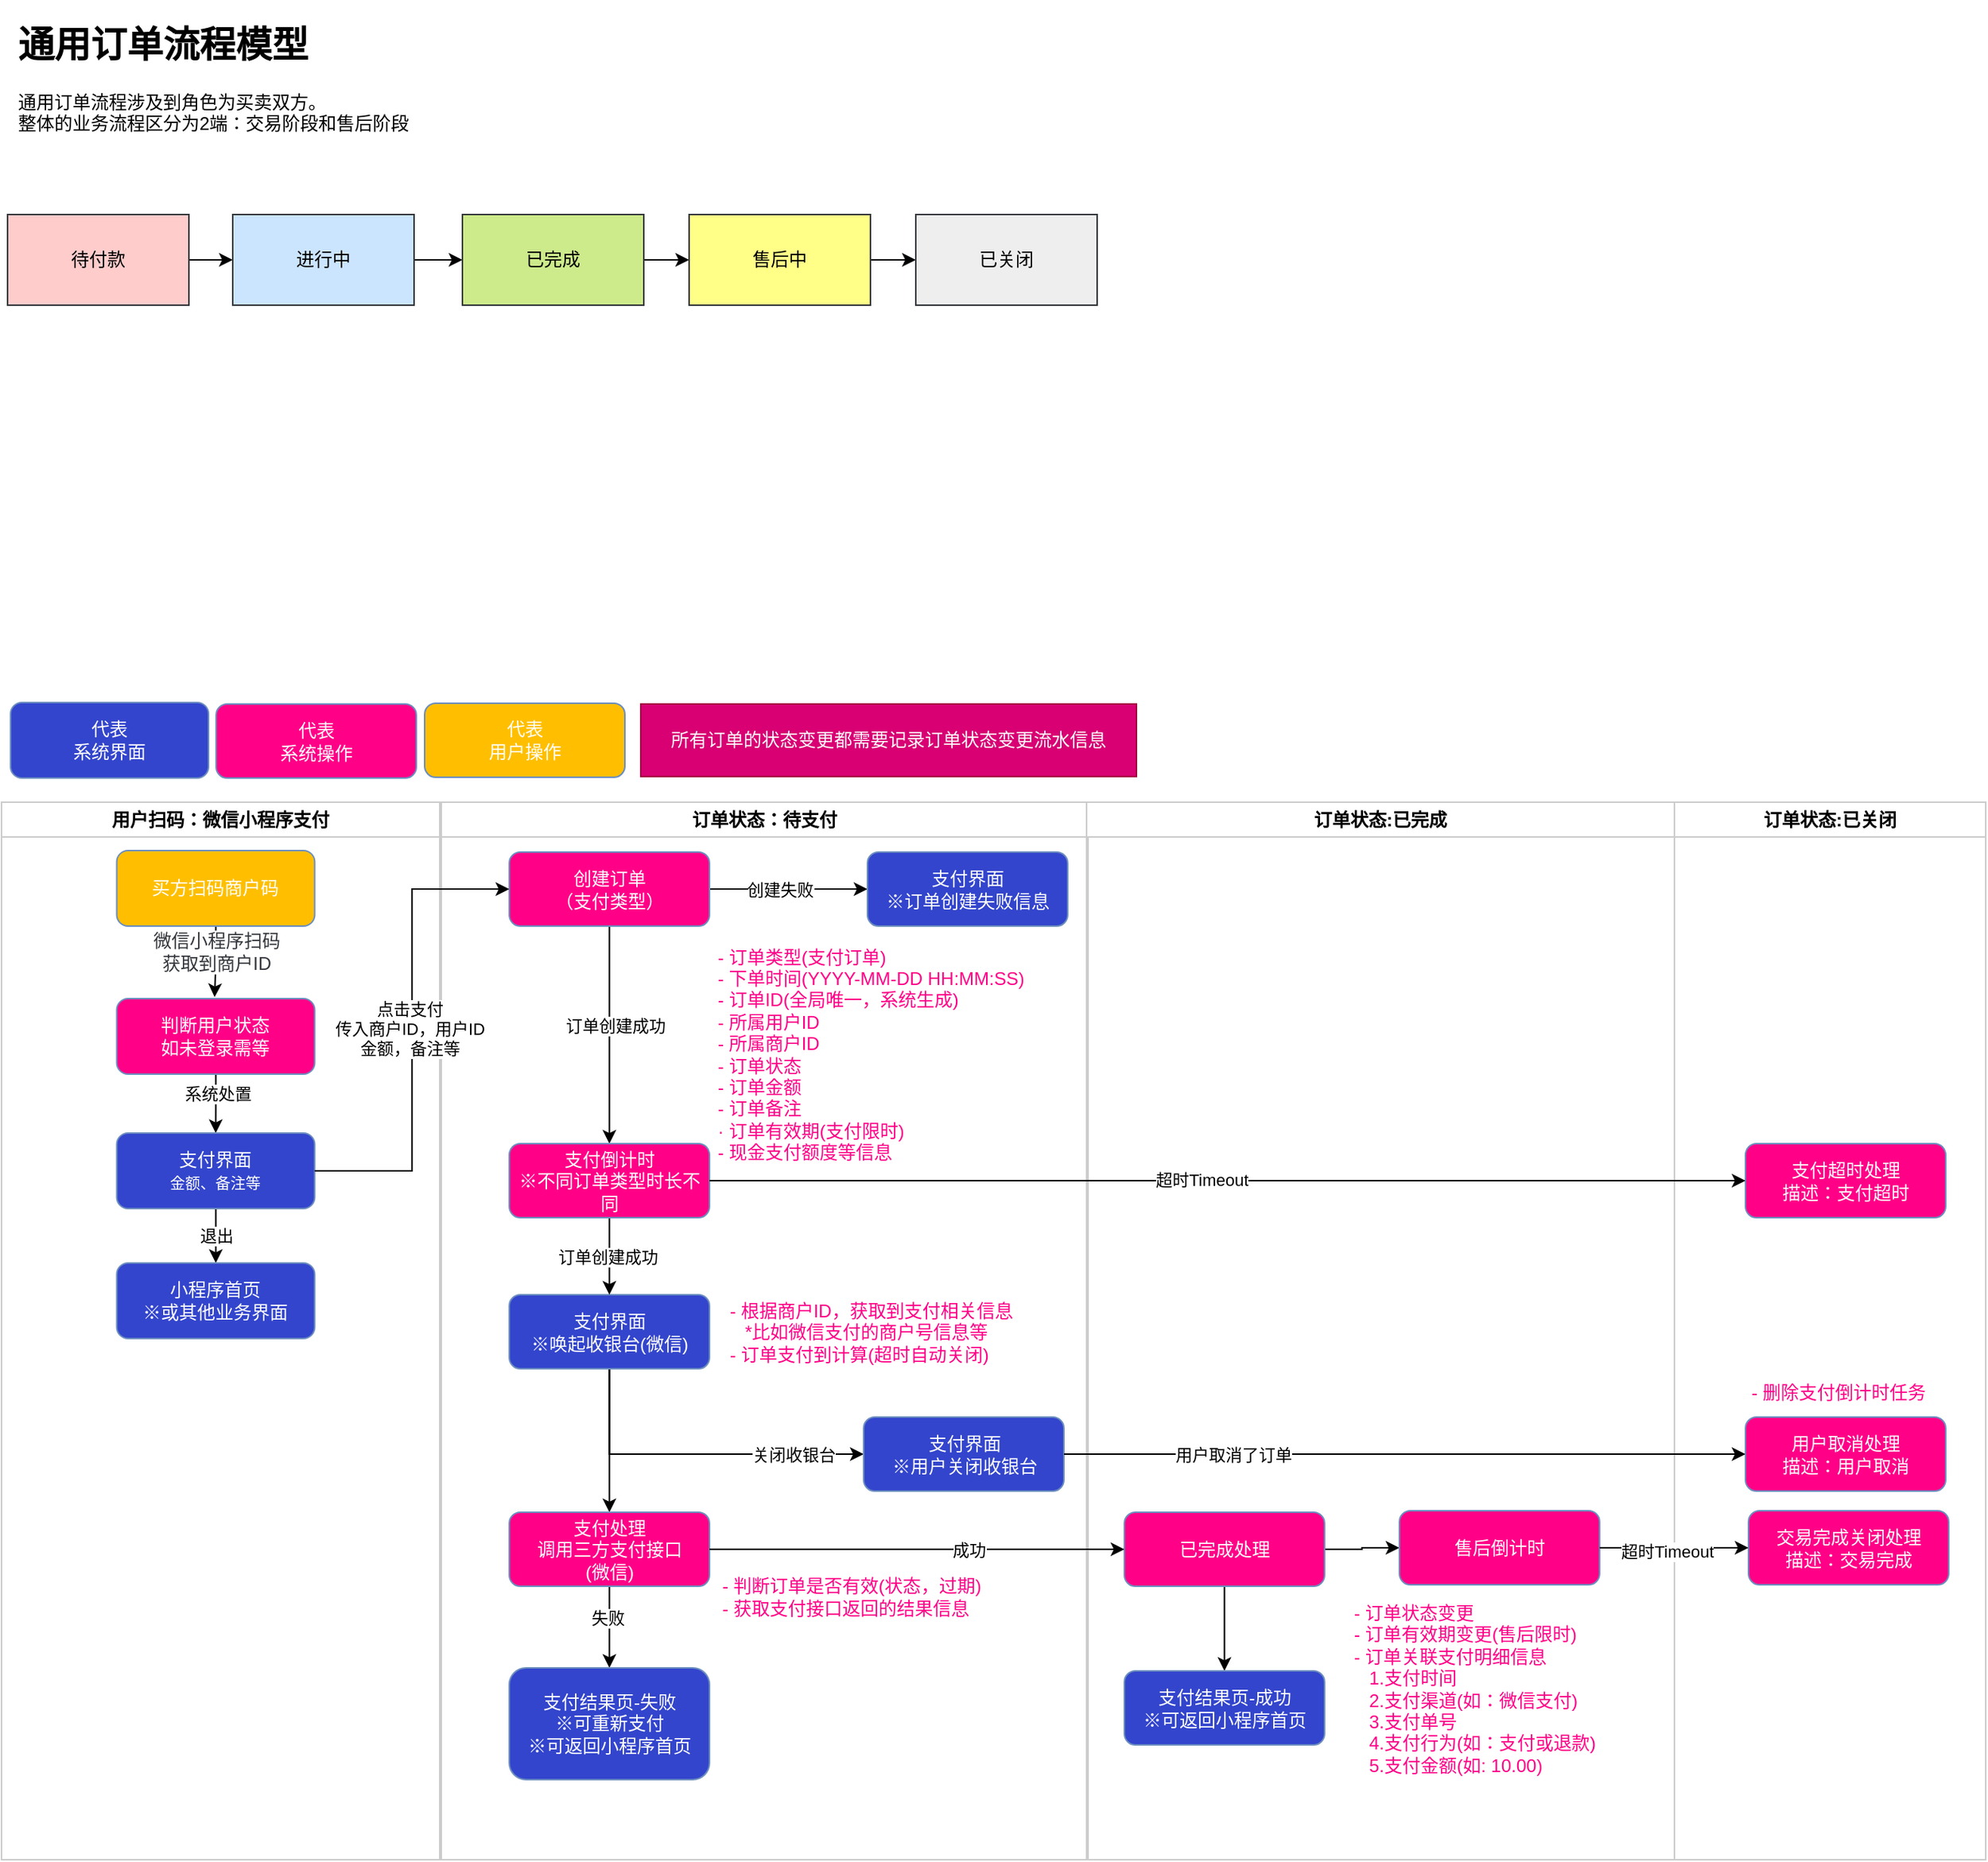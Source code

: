 <mxfile version="22.1.0" type="github">
  <diagram name="订单状态" id="O3KAAAbpH9t8ICp0gVx-">
    <mxGraphModel dx="5240" dy="2159" grid="0" gridSize="10" guides="1" tooltips="1" connect="1" arrows="1" fold="1" page="0" pageScale="1" pageWidth="827" pageHeight="1169" math="0" shadow="0">
      <root>
        <mxCell id="0" />
        <mxCell id="1" parent="0" />
        <mxCell id="49y2JjZSjfnPFW-xxPCn-1" value="&lt;h1&gt;通用订单流程模型&lt;/h1&gt;&lt;div&gt;通用订单流程涉及到角色为买卖双方。&lt;/div&gt;&lt;div&gt;整体的业务流程区分为2端：交易阶段和售后阶段&lt;/div&gt;" style="text;html=1;strokeColor=none;fillColor=none;spacing=5;spacingTop=-20;whiteSpace=wrap;overflow=hidden;rounded=0;" parent="1" vertex="1">
          <mxGeometry x="-2505" y="-600" width="510" height="120" as="geometry" />
        </mxCell>
        <mxCell id="49y2JjZSjfnPFW-xxPCn-4" value="" style="edgeStyle=orthogonalEdgeStyle;rounded=0;orthogonalLoop=1;jettySize=auto;html=1;" parent="1" source="49y2JjZSjfnPFW-xxPCn-2" target="49y2JjZSjfnPFW-xxPCn-3" edge="1">
          <mxGeometry relative="1" as="geometry" />
        </mxCell>
        <mxCell id="49y2JjZSjfnPFW-xxPCn-2" value="待付款" style="rounded=0;whiteSpace=wrap;html=1;fillColor=#ffcccc;strokeColor=#36393d;direction=east;" parent="1" vertex="1">
          <mxGeometry x="-2507" y="-468" width="120" height="60" as="geometry" />
        </mxCell>
        <mxCell id="49y2JjZSjfnPFW-xxPCn-6" value="" style="edgeStyle=orthogonalEdgeStyle;rounded=0;orthogonalLoop=1;jettySize=auto;html=1;" parent="1" source="49y2JjZSjfnPFW-xxPCn-3" target="49y2JjZSjfnPFW-xxPCn-5" edge="1">
          <mxGeometry relative="1" as="geometry" />
        </mxCell>
        <mxCell id="49y2JjZSjfnPFW-xxPCn-3" value="进行中" style="rounded=0;whiteSpace=wrap;html=1;fillColor=#cce5ff;strokeColor=#36393d;direction=east;" parent="1" vertex="1">
          <mxGeometry x="-2358" y="-468" width="120" height="60" as="geometry" />
        </mxCell>
        <mxCell id="49y2JjZSjfnPFW-xxPCn-8" value="" style="edgeStyle=orthogonalEdgeStyle;rounded=0;orthogonalLoop=1;jettySize=auto;html=1;" parent="1" source="49y2JjZSjfnPFW-xxPCn-5" target="49y2JjZSjfnPFW-xxPCn-7" edge="1">
          <mxGeometry relative="1" as="geometry" />
        </mxCell>
        <mxCell id="49y2JjZSjfnPFW-xxPCn-5" value="已完成" style="rounded=0;whiteSpace=wrap;html=1;fillColor=#cdeb8b;strokeColor=#36393d;direction=east;" parent="1" vertex="1">
          <mxGeometry x="-2206" y="-468" width="120" height="60" as="geometry" />
        </mxCell>
        <mxCell id="49y2JjZSjfnPFW-xxPCn-10" value="" style="edgeStyle=orthogonalEdgeStyle;rounded=0;orthogonalLoop=1;jettySize=auto;html=1;" parent="1" source="49y2JjZSjfnPFW-xxPCn-7" target="49y2JjZSjfnPFW-xxPCn-9" edge="1">
          <mxGeometry relative="1" as="geometry" />
        </mxCell>
        <mxCell id="49y2JjZSjfnPFW-xxPCn-7" value="售后中" style="rounded=0;whiteSpace=wrap;html=1;fillColor=#ffff88;strokeColor=#36393d;direction=east;" parent="1" vertex="1">
          <mxGeometry x="-2056" y="-468" width="120" height="60" as="geometry" />
        </mxCell>
        <mxCell id="49y2JjZSjfnPFW-xxPCn-9" value="已关闭" style="rounded=0;whiteSpace=wrap;html=1;fillColor=#eeeeee;strokeColor=#36393d;direction=east;" parent="1" vertex="1">
          <mxGeometry x="-1906" y="-468" width="120" height="60" as="geometry" />
        </mxCell>
        <mxCell id="49y2JjZSjfnPFW-xxPCn-39" value="用户扫码：微信小程序支付" style="swimlane;whiteSpace=wrap;html=1;strokeColor=#CCCCCC;" parent="1" vertex="1">
          <mxGeometry x="-2511" y="-79" width="290" height="700" as="geometry">
            <mxRectangle x="30" y="320" width="179" height="26" as="alternateBounds" />
          </mxGeometry>
        </mxCell>
        <mxCell id="49y2JjZSjfnPFW-xxPCn-40" style="edgeStyle=orthogonalEdgeStyle;rounded=0;orthogonalLoop=1;jettySize=auto;html=1;entryX=0.5;entryY=0;entryDx=0;entryDy=0;fontFamily=Helvetica;fontSize=12;fontColor=#FFF;" parent="49y2JjZSjfnPFW-xxPCn-39" source="49y2JjZSjfnPFW-xxPCn-42" edge="1">
          <mxGeometry relative="1" as="geometry">
            <mxPoint x="141" y="129" as="targetPoint" />
          </mxGeometry>
        </mxCell>
        <mxCell id="49y2JjZSjfnPFW-xxPCn-41" value="&lt;font color=&quot;#34373c&quot;&gt;微信小程序扫码&lt;br&gt;获取到商户ID&lt;br&gt;&lt;/font&gt;" style="edgeLabel;html=1;align=center;verticalAlign=middle;resizable=0;points=[];fontSize=12;fontFamily=Helvetica;fontColor=#FFF;" parent="49y2JjZSjfnPFW-xxPCn-40" vertex="1" connectable="0">
          <mxGeometry x="-0.232" relative="1" as="geometry">
            <mxPoint y="-1" as="offset" />
          </mxGeometry>
        </mxCell>
        <mxCell id="49y2JjZSjfnPFW-xxPCn-42" value="买方扫码商户码" style="rounded=1;whiteSpace=wrap;html=1;fillColor=#FFBF00;strokeColor=#6c8ebf;fontColor=#FFF;" parent="49y2JjZSjfnPFW-xxPCn-39" vertex="1">
          <mxGeometry x="76.25" y="32" width="131" height="50" as="geometry" />
        </mxCell>
        <mxCell id="49y2JjZSjfnPFW-xxPCn-61" style="edgeStyle=orthogonalEdgeStyle;rounded=0;orthogonalLoop=1;jettySize=auto;html=1;entryX=0.5;entryY=0;entryDx=0;entryDy=0;" parent="49y2JjZSjfnPFW-xxPCn-39" source="49y2JjZSjfnPFW-xxPCn-58" target="49y2JjZSjfnPFW-xxPCn-60" edge="1">
          <mxGeometry relative="1" as="geometry" />
        </mxCell>
        <mxCell id="49y2JjZSjfnPFW-xxPCn-64" value="系统处置" style="edgeLabel;html=1;align=center;verticalAlign=middle;resizable=0;points=[];" parent="49y2JjZSjfnPFW-xxPCn-61" vertex="1" connectable="0">
          <mxGeometry x="-0.367" y="1" relative="1" as="geometry">
            <mxPoint as="offset" />
          </mxGeometry>
        </mxCell>
        <mxCell id="49y2JjZSjfnPFW-xxPCn-58" value="判断用户状态&lt;br&gt;如未登录需等" style="rounded=1;whiteSpace=wrap;html=1;fillColor=#FF0087;strokeColor=#6c8ebf;fontColor=#FFF;" parent="49y2JjZSjfnPFW-xxPCn-39" vertex="1">
          <mxGeometry x="76.25" y="130" width="131" height="50" as="geometry" />
        </mxCell>
        <mxCell id="49y2JjZSjfnPFW-xxPCn-63" value="退出" style="edgeStyle=orthogonalEdgeStyle;rounded=0;orthogonalLoop=1;jettySize=auto;html=1;" parent="49y2JjZSjfnPFW-xxPCn-39" source="49y2JjZSjfnPFW-xxPCn-60" target="49y2JjZSjfnPFW-xxPCn-62" edge="1">
          <mxGeometry relative="1" as="geometry" />
        </mxCell>
        <mxCell id="49y2JjZSjfnPFW-xxPCn-60" value="支付界面&lt;br&gt;&lt;font style=&quot;font-size: 10px;&quot;&gt;金额、备注等&lt;/font&gt;" style="rounded=1;whiteSpace=wrap;html=1;fillColor=#3345CC;strokeColor=#6c8ebf;fontColor=#FFF;" parent="49y2JjZSjfnPFW-xxPCn-39" vertex="1">
          <mxGeometry x="76.25" y="219" width="131" height="50" as="geometry" />
        </mxCell>
        <mxCell id="49y2JjZSjfnPFW-xxPCn-62" value="小程序首页&lt;br&gt;※或其他业务界面" style="rounded=1;whiteSpace=wrap;html=1;fillColor=#3345CC;strokeColor=#6c8ebf;fontColor=#FFF;" parent="49y2JjZSjfnPFW-xxPCn-39" vertex="1">
          <mxGeometry x="76.25" y="305" width="131" height="50" as="geometry" />
        </mxCell>
        <mxCell id="49y2JjZSjfnPFW-xxPCn-65" value="订单状态：待支付" style="swimlane;whiteSpace=wrap;html=1;strokeColor=#CCCCCC;" parent="1" vertex="1">
          <mxGeometry x="-2220" y="-79" width="428" height="700" as="geometry" />
        </mxCell>
        <mxCell id="49y2JjZSjfnPFW-xxPCn-71" style="edgeStyle=orthogonalEdgeStyle;rounded=0;orthogonalLoop=1;jettySize=auto;html=1;entryX=0;entryY=0.5;entryDx=0;entryDy=0;" parent="49y2JjZSjfnPFW-xxPCn-65" source="49y2JjZSjfnPFW-xxPCn-66" target="49y2JjZSjfnPFW-xxPCn-70" edge="1">
          <mxGeometry relative="1" as="geometry" />
        </mxCell>
        <mxCell id="49y2JjZSjfnPFW-xxPCn-72" value="创建失败" style="edgeLabel;html=1;align=center;verticalAlign=middle;resizable=0;points=[];" parent="49y2JjZSjfnPFW-xxPCn-71" vertex="1" connectable="0">
          <mxGeometry x="-0.206" y="-4" relative="1" as="geometry">
            <mxPoint x="5" y="-4" as="offset" />
          </mxGeometry>
        </mxCell>
        <mxCell id="49y2JjZSjfnPFW-xxPCn-138" style="edgeStyle=orthogonalEdgeStyle;rounded=0;orthogonalLoop=1;jettySize=auto;html=1;entryX=0.5;entryY=0;entryDx=0;entryDy=0;" parent="49y2JjZSjfnPFW-xxPCn-65" source="49y2JjZSjfnPFW-xxPCn-66" target="49y2JjZSjfnPFW-xxPCn-137" edge="1">
          <mxGeometry relative="1" as="geometry" />
        </mxCell>
        <mxCell id="49y2JjZSjfnPFW-xxPCn-141" value="订单创建成功" style="edgeLabel;html=1;align=center;verticalAlign=middle;resizable=0;points=[];" parent="49y2JjZSjfnPFW-xxPCn-138" vertex="1" connectable="0">
          <mxGeometry x="-0.092" y="3" relative="1" as="geometry">
            <mxPoint as="offset" />
          </mxGeometry>
        </mxCell>
        <mxCell id="49y2JjZSjfnPFW-xxPCn-66" value="创建订单&lt;br&gt;（支付类型）" style="rounded=1;whiteSpace=wrap;html=1;fillColor=#FF0087;strokeColor=#6c8ebf;fontColor=#FFF;" parent="49y2JjZSjfnPFW-xxPCn-65" vertex="1">
          <mxGeometry x="45" y="33" width="132.5" height="49" as="geometry" />
        </mxCell>
        <mxCell id="49y2JjZSjfnPFW-xxPCn-70" value="支付界面&lt;br&gt;※订单创建失败信息" style="rounded=1;whiteSpace=wrap;html=1;fillColor=#3345CC;strokeColor=#6c8ebf;fontColor=#FFF;" parent="49y2JjZSjfnPFW-xxPCn-65" vertex="1">
          <mxGeometry x="282" y="33" width="132.5" height="49" as="geometry" />
        </mxCell>
        <mxCell id="49y2JjZSjfnPFW-xxPCn-67" value="- 订单类型(支付订单)&lt;br&gt;- 下单时间(YYYY-MM-DD HH:MM:SS)&lt;br&gt;- 订单ID(全局唯一，系统生成)&lt;br&gt;- 所属用户ID&lt;br&gt;- 所属商户ID&lt;br&gt;- 订单状态&lt;br&gt;- 订单金额&lt;br&gt;- 订单备注&lt;br&gt;· 订单有效期(支付限时)&lt;br&gt;- 现金支付额度等信息" style="text;html=1;strokeColor=none;fillColor=none;align=left;verticalAlign=middle;whiteSpace=wrap;rounded=0;fontSize=12;fontFamily=Helvetica;fontColor=#FF0087;" parent="49y2JjZSjfnPFW-xxPCn-65" vertex="1">
          <mxGeometry x="181" y="86" width="231" height="161" as="geometry" />
        </mxCell>
        <mxCell id="49y2JjZSjfnPFW-xxPCn-142" style="edgeStyle=orthogonalEdgeStyle;rounded=0;orthogonalLoop=1;jettySize=auto;html=1;entryX=0;entryY=0.5;entryDx=0;entryDy=0;" parent="49y2JjZSjfnPFW-xxPCn-65" source="49y2JjZSjfnPFW-xxPCn-73" target="49y2JjZSjfnPFW-xxPCn-87" edge="1">
          <mxGeometry relative="1" as="geometry">
            <Array as="points">
              <mxPoint x="111" y="432" />
            </Array>
          </mxGeometry>
        </mxCell>
        <mxCell id="49y2JjZSjfnPFW-xxPCn-143" value="关闭收银台" style="edgeLabel;html=1;align=center;verticalAlign=middle;resizable=0;points=[];" parent="49y2JjZSjfnPFW-xxPCn-142" vertex="1" connectable="0">
          <mxGeometry x="0.621" y="-1" relative="1" as="geometry">
            <mxPoint x="-4" y="-1" as="offset" />
          </mxGeometry>
        </mxCell>
        <mxCell id="f1P4lGSasqayBtfQSkuf-2" style="edgeStyle=orthogonalEdgeStyle;rounded=0;orthogonalLoop=1;jettySize=auto;html=1;entryX=0.5;entryY=0;entryDx=0;entryDy=0;" edge="1" parent="49y2JjZSjfnPFW-xxPCn-65" source="49y2JjZSjfnPFW-xxPCn-73" target="f1P4lGSasqayBtfQSkuf-1">
          <mxGeometry relative="1" as="geometry" />
        </mxCell>
        <mxCell id="49y2JjZSjfnPFW-xxPCn-73" value="支付界面&lt;br&gt;※唤起收银台(微信)" style="rounded=1;whiteSpace=wrap;html=1;fillColor=#3345CC;strokeColor=#6c8ebf;fontColor=#FFF;" parent="49y2JjZSjfnPFW-xxPCn-65" vertex="1">
          <mxGeometry x="45" y="326" width="132.5" height="49" as="geometry" />
        </mxCell>
        <mxCell id="49y2JjZSjfnPFW-xxPCn-77" value="- 根据商户ID，获取到支付相关信息&lt;br&gt;&amp;nbsp; &amp;nbsp;*比如微信支付的商户号信息等&lt;br&gt;- 订单支付到计算(超时自动关闭)" style="text;html=1;strokeColor=none;fillColor=none;align=left;verticalAlign=middle;whiteSpace=wrap;rounded=0;fontSize=12;fontFamily=Helvetica;fontColor=#FF0087;" parent="49y2JjZSjfnPFW-xxPCn-65" vertex="1">
          <mxGeometry x="189" y="328" width="231" height="45" as="geometry" />
        </mxCell>
        <mxCell id="49y2JjZSjfnPFW-xxPCn-139" style="edgeStyle=orthogonalEdgeStyle;rounded=0;orthogonalLoop=1;jettySize=auto;html=1;entryX=0.5;entryY=0;entryDx=0;entryDy=0;" parent="49y2JjZSjfnPFW-xxPCn-65" source="49y2JjZSjfnPFW-xxPCn-137" target="49y2JjZSjfnPFW-xxPCn-73" edge="1">
          <mxGeometry relative="1" as="geometry" />
        </mxCell>
        <mxCell id="49y2JjZSjfnPFW-xxPCn-140" value="订单创建成功" style="edgeLabel;html=1;align=center;verticalAlign=middle;resizable=0;points=[];" parent="49y2JjZSjfnPFW-xxPCn-139" vertex="1" connectable="0">
          <mxGeometry x="0.038" y="-2" relative="1" as="geometry">
            <mxPoint y="-1" as="offset" />
          </mxGeometry>
        </mxCell>
        <mxCell id="49y2JjZSjfnPFW-xxPCn-137" value="支付倒计时&lt;br&gt;※不同订单类型时长不同" style="rounded=1;whiteSpace=wrap;html=1;fillColor=#FF0087;strokeColor=#6c8ebf;fontColor=#FFF;" parent="49y2JjZSjfnPFW-xxPCn-65" vertex="1">
          <mxGeometry x="45" y="226" width="132.5" height="49" as="geometry" />
        </mxCell>
        <mxCell id="49y2JjZSjfnPFW-xxPCn-87" value="支付界面&lt;br&gt;※用户关闭收银台" style="rounded=1;whiteSpace=wrap;html=1;fillColor=#3345CC;strokeColor=#6c8ebf;fontColor=#FFF;" parent="49y2JjZSjfnPFW-xxPCn-65" vertex="1">
          <mxGeometry x="279.5" y="407" width="132.5" height="49" as="geometry" />
        </mxCell>
        <mxCell id="f1P4lGSasqayBtfQSkuf-5" style="edgeStyle=orthogonalEdgeStyle;rounded=0;orthogonalLoop=1;jettySize=auto;html=1;entryX=0.5;entryY=0;entryDx=0;entryDy=0;" edge="1" parent="49y2JjZSjfnPFW-xxPCn-65" source="f1P4lGSasqayBtfQSkuf-1" target="f1P4lGSasqayBtfQSkuf-4">
          <mxGeometry relative="1" as="geometry" />
        </mxCell>
        <mxCell id="f1P4lGSasqayBtfQSkuf-15" value="失败" style="edgeLabel;html=1;align=center;verticalAlign=middle;resizable=0;points=[];" vertex="1" connectable="0" parent="f1P4lGSasqayBtfQSkuf-5">
          <mxGeometry x="-0.239" y="-2" relative="1" as="geometry">
            <mxPoint as="offset" />
          </mxGeometry>
        </mxCell>
        <mxCell id="f1P4lGSasqayBtfQSkuf-1" value="支付处理&lt;br&gt;调用三方支付接口&lt;br&gt;(微信)" style="rounded=1;whiteSpace=wrap;html=1;fillColor=#FF0087;strokeColor=#6c8ebf;fontColor=#FFF;" vertex="1" parent="49y2JjZSjfnPFW-xxPCn-65">
          <mxGeometry x="45" y="470" width="132.5" height="49" as="geometry" />
        </mxCell>
        <mxCell id="f1P4lGSasqayBtfQSkuf-3" value="- 判断订单是否有效(状态，过期)&lt;br&gt;- 获取支付接口返回的结果信息" style="text;html=1;strokeColor=none;fillColor=none;align=left;verticalAlign=middle;whiteSpace=wrap;rounded=0;fontSize=12;fontFamily=Helvetica;fontColor=#FF0087;" vertex="1" parent="49y2JjZSjfnPFW-xxPCn-65">
          <mxGeometry x="183.5" y="503" width="196.5" height="45" as="geometry" />
        </mxCell>
        <mxCell id="f1P4lGSasqayBtfQSkuf-4" value="支付结果页-失败&lt;br&gt;※可重新支付&lt;br&gt;※可返回小程序首页" style="rounded=1;whiteSpace=wrap;html=1;fillColor=#3345CC;strokeColor=#6c8ebf;fontColor=#FFF;" vertex="1" parent="49y2JjZSjfnPFW-xxPCn-65">
          <mxGeometry x="45" y="573" width="132.5" height="74" as="geometry" />
        </mxCell>
        <mxCell id="49y2JjZSjfnPFW-xxPCn-68" style="edgeStyle=orthogonalEdgeStyle;rounded=0;orthogonalLoop=1;jettySize=auto;html=1;entryX=0;entryY=0.5;entryDx=0;entryDy=0;" parent="1" source="49y2JjZSjfnPFW-xxPCn-60" target="49y2JjZSjfnPFW-xxPCn-66" edge="1">
          <mxGeometry relative="1" as="geometry" />
        </mxCell>
        <mxCell id="49y2JjZSjfnPFW-xxPCn-69" value="点击支付&lt;br&gt;传入商户ID，用户ID&lt;br&gt;金额，备注等" style="edgeLabel;html=1;align=center;verticalAlign=middle;resizable=0;points=[];" parent="49y2JjZSjfnPFW-xxPCn-68" vertex="1" connectable="0">
          <mxGeometry x="0.006" y="2" relative="1" as="geometry">
            <mxPoint as="offset" />
          </mxGeometry>
        </mxCell>
        <mxCell id="49y2JjZSjfnPFW-xxPCn-83" value="代表&lt;br&gt;系统界面" style="rounded=1;whiteSpace=wrap;html=1;fillColor=#3345CC;strokeColor=#6c8ebf;fontColor=#FFF;" parent="1" vertex="1">
          <mxGeometry x="-2505" y="-145" width="131" height="50" as="geometry" />
        </mxCell>
        <mxCell id="49y2JjZSjfnPFW-xxPCn-84" value="代表&lt;br&gt;系统操作" style="rounded=1;whiteSpace=wrap;html=1;fillColor=#FF0087;strokeColor=#6c8ebf;fontColor=#FFF;" parent="1" vertex="1">
          <mxGeometry x="-2369" y="-144" width="132.5" height="49" as="geometry" />
        </mxCell>
        <mxCell id="49y2JjZSjfnPFW-xxPCn-85" value="代表&lt;br&gt;用户操作" style="rounded=1;whiteSpace=wrap;html=1;fillColor=#FFBF00;strokeColor=#6c8ebf;fontColor=#FFF;" parent="1" vertex="1">
          <mxGeometry x="-2231" y="-144.5" width="132.5" height="49" as="geometry" />
        </mxCell>
        <mxCell id="49y2JjZSjfnPFW-xxPCn-97" value="订单状态:已完成" style="swimlane;whiteSpace=wrap;html=1;strokeColor=#CCCCCC;" parent="1" vertex="1">
          <mxGeometry x="-1793" y="-79" width="389" height="700" as="geometry" />
        </mxCell>
        <mxCell id="49y2JjZSjfnPFW-xxPCn-119" style="edgeStyle=orthogonalEdgeStyle;rounded=0;orthogonalLoop=1;jettySize=auto;html=1;entryX=0;entryY=0.5;entryDx=0;entryDy=0;" parent="49y2JjZSjfnPFW-xxPCn-97" source="49y2JjZSjfnPFW-xxPCn-113" target="49y2JjZSjfnPFW-xxPCn-118" edge="1">
          <mxGeometry relative="1" as="geometry" />
        </mxCell>
        <mxCell id="f1P4lGSasqayBtfQSkuf-12" style="edgeStyle=orthogonalEdgeStyle;rounded=0;orthogonalLoop=1;jettySize=auto;html=1;" edge="1" parent="49y2JjZSjfnPFW-xxPCn-97" source="49y2JjZSjfnPFW-xxPCn-113" target="49y2JjZSjfnPFW-xxPCn-89">
          <mxGeometry relative="1" as="geometry" />
        </mxCell>
        <mxCell id="49y2JjZSjfnPFW-xxPCn-113" value="已完成处理" style="rounded=1;whiteSpace=wrap;html=1;fillColor=#FF0087;strokeColor=#6c8ebf;fontColor=#FFF;" parent="49y2JjZSjfnPFW-xxPCn-97" vertex="1">
          <mxGeometry x="25" y="470" width="132.5" height="49" as="geometry" />
        </mxCell>
        <mxCell id="49y2JjZSjfnPFW-xxPCn-118" value="售后倒计时" style="rounded=1;whiteSpace=wrap;html=1;fillColor=#FF0087;strokeColor=#6c8ebf;fontColor=#FFF;" parent="49y2JjZSjfnPFW-xxPCn-97" vertex="1">
          <mxGeometry x="207" y="469" width="132.5" height="49" as="geometry" />
        </mxCell>
        <mxCell id="49y2JjZSjfnPFW-xxPCn-89" value="支付结果页-成功&lt;br&gt;※可返回小程序首页" style="rounded=1;whiteSpace=wrap;html=1;fillColor=#3345CC;strokeColor=#6c8ebf;fontColor=#FFF;" parent="49y2JjZSjfnPFW-xxPCn-97" vertex="1">
          <mxGeometry x="25" y="575" width="132.5" height="49" as="geometry" />
        </mxCell>
        <mxCell id="f1P4lGSasqayBtfQSkuf-13" value="- 订单状态变更&lt;br&gt;- 订单有效期变更(售后限时)&lt;br&gt;- 订单关联支付明细信息&lt;br&gt;&amp;nbsp; &amp;nbsp;1.支付时间&lt;br&gt;&amp;nbsp; &amp;nbsp;2.支付渠道(如：微信支付)&lt;br&gt;&amp;nbsp; &amp;nbsp;3.支付单号&lt;br&gt;&amp;nbsp; &amp;nbsp;4.支付行为(如：支付或退款)&lt;br&gt;&amp;nbsp; &amp;nbsp;5.支付金额(如: 10.00)" style="text;html=1;strokeColor=none;fillColor=none;align=left;verticalAlign=middle;whiteSpace=wrap;rounded=0;fontSize=12;fontFamily=Helvetica;fontColor=#FF0087;" vertex="1" parent="49y2JjZSjfnPFW-xxPCn-97">
          <mxGeometry x="175" y="525" width="192" height="123" as="geometry" />
        </mxCell>
        <mxCell id="49y2JjZSjfnPFW-xxPCn-125" value="订单状态:已关闭" style="swimlane;whiteSpace=wrap;html=1;strokeColor=#CCCCCC;" parent="1" vertex="1">
          <mxGeometry x="-1404" y="-79" width="206" height="700" as="geometry" />
        </mxCell>
        <mxCell id="49y2JjZSjfnPFW-xxPCn-126" style="edgeStyle=orthogonalEdgeStyle;rounded=0;orthogonalLoop=1;jettySize=auto;html=1;entryX=0;entryY=0.5;entryDx=0;entryDy=0;" parent="49y2JjZSjfnPFW-xxPCn-125" edge="1">
          <mxGeometry relative="1" as="geometry">
            <mxPoint x="181.25" y="493.5" as="sourcePoint" />
          </mxGeometry>
        </mxCell>
        <mxCell id="49y2JjZSjfnPFW-xxPCn-144" value="支付超时处理&lt;br&gt;描述：支付超时" style="rounded=1;whiteSpace=wrap;html=1;fillColor=#FF0087;strokeColor=#6c8ebf;fontColor=#FFF;" parent="49y2JjZSjfnPFW-xxPCn-125" vertex="1">
          <mxGeometry x="47" y="226" width="132.5" height="49" as="geometry" />
        </mxCell>
        <mxCell id="49y2JjZSjfnPFW-xxPCn-147" value="用户取消处理&lt;br&gt;描述：用户取消" style="rounded=1;whiteSpace=wrap;html=1;fillColor=#FF0087;strokeColor=#6c8ebf;fontColor=#FFF;" parent="49y2JjZSjfnPFW-xxPCn-125" vertex="1">
          <mxGeometry x="47" y="407" width="132.5" height="49" as="geometry" />
        </mxCell>
        <mxCell id="49y2JjZSjfnPFW-xxPCn-153" value="- 删除支付倒计时任务" style="text;html=1;strokeColor=none;fillColor=none;align=left;verticalAlign=middle;whiteSpace=wrap;rounded=0;fontSize=12;fontFamily=Helvetica;fontColor=#FF0087;" parent="49y2JjZSjfnPFW-xxPCn-125" vertex="1">
          <mxGeometry x="49" y="379" width="131" height="23" as="geometry" />
        </mxCell>
        <mxCell id="f1P4lGSasqayBtfQSkuf-8" value="交易完成关闭处理&lt;br&gt;描述：交易完成" style="rounded=1;whiteSpace=wrap;html=1;fillColor=#FF0087;strokeColor=#6c8ebf;fontColor=#FFF;" vertex="1" parent="49y2JjZSjfnPFW-xxPCn-125">
          <mxGeometry x="49" y="469" width="132.5" height="49" as="geometry" />
        </mxCell>
        <mxCell id="49y2JjZSjfnPFW-xxPCn-145" style="edgeStyle=orthogonalEdgeStyle;rounded=0;orthogonalLoop=1;jettySize=auto;html=1;entryX=0;entryY=0.5;entryDx=0;entryDy=0;" parent="1" source="49y2JjZSjfnPFW-xxPCn-137" target="49y2JjZSjfnPFW-xxPCn-144" edge="1">
          <mxGeometry relative="1" as="geometry" />
        </mxCell>
        <mxCell id="49y2JjZSjfnPFW-xxPCn-146" value="超时Timeout" style="edgeLabel;html=1;align=center;verticalAlign=middle;resizable=0;points=[];" parent="49y2JjZSjfnPFW-xxPCn-145" vertex="1" connectable="0">
          <mxGeometry x="-0.05" y="1" relative="1" as="geometry">
            <mxPoint as="offset" />
          </mxGeometry>
        </mxCell>
        <mxCell id="49y2JjZSjfnPFW-xxPCn-148" style="edgeStyle=orthogonalEdgeStyle;rounded=0;orthogonalLoop=1;jettySize=auto;html=1;entryX=0;entryY=0.5;entryDx=0;entryDy=0;" parent="1" source="49y2JjZSjfnPFW-xxPCn-87" target="49y2JjZSjfnPFW-xxPCn-147" edge="1">
          <mxGeometry relative="1" as="geometry" />
        </mxCell>
        <mxCell id="49y2JjZSjfnPFW-xxPCn-149" value="用户取消了订单" style="edgeLabel;html=1;align=center;verticalAlign=middle;resizable=0;points=[];" parent="49y2JjZSjfnPFW-xxPCn-148" vertex="1" connectable="0">
          <mxGeometry x="-0.133" y="1" relative="1" as="geometry">
            <mxPoint x="-84" y="1" as="offset" />
          </mxGeometry>
        </mxCell>
        <mxCell id="f1P4lGSasqayBtfQSkuf-7" style="edgeStyle=orthogonalEdgeStyle;rounded=0;orthogonalLoop=1;jettySize=auto;html=1;entryX=0;entryY=0.5;entryDx=0;entryDy=0;" edge="1" parent="1" source="f1P4lGSasqayBtfQSkuf-1" target="49y2JjZSjfnPFW-xxPCn-113">
          <mxGeometry relative="1" as="geometry" />
        </mxCell>
        <mxCell id="f1P4lGSasqayBtfQSkuf-14" value="成功" style="edgeLabel;html=1;align=center;verticalAlign=middle;resizable=0;points=[];" vertex="1" connectable="0" parent="f1P4lGSasqayBtfQSkuf-7">
          <mxGeometry x="0.245" relative="1" as="geometry">
            <mxPoint as="offset" />
          </mxGeometry>
        </mxCell>
        <mxCell id="f1P4lGSasqayBtfQSkuf-9" style="edgeStyle=orthogonalEdgeStyle;rounded=0;orthogonalLoop=1;jettySize=auto;html=1;entryX=0;entryY=0.5;entryDx=0;entryDy=0;" edge="1" parent="1" source="49y2JjZSjfnPFW-xxPCn-118" target="f1P4lGSasqayBtfQSkuf-8">
          <mxGeometry relative="1" as="geometry" />
        </mxCell>
        <mxCell id="f1P4lGSasqayBtfQSkuf-16" value="超时Timeout" style="edgeLabel;html=1;align=center;verticalAlign=middle;resizable=0;points=[];" vertex="1" connectable="0" parent="f1P4lGSasqayBtfQSkuf-9">
          <mxGeometry x="-0.098" y="-2" relative="1" as="geometry">
            <mxPoint as="offset" />
          </mxGeometry>
        </mxCell>
        <mxCell id="f1P4lGSasqayBtfQSkuf-11" value="所有订单的状态变更都需要记录订单状态变更流水信息" style="text;html=1;strokeColor=#A50040;fillColor=#d80073;align=center;verticalAlign=middle;whiteSpace=wrap;rounded=0;fontSize=12;fontFamily=Helvetica;fontColor=#ffffff;" vertex="1" parent="1">
          <mxGeometry x="-2088" y="-144" width="328" height="48" as="geometry" />
        </mxCell>
      </root>
    </mxGraphModel>
  </diagram>
</mxfile>
